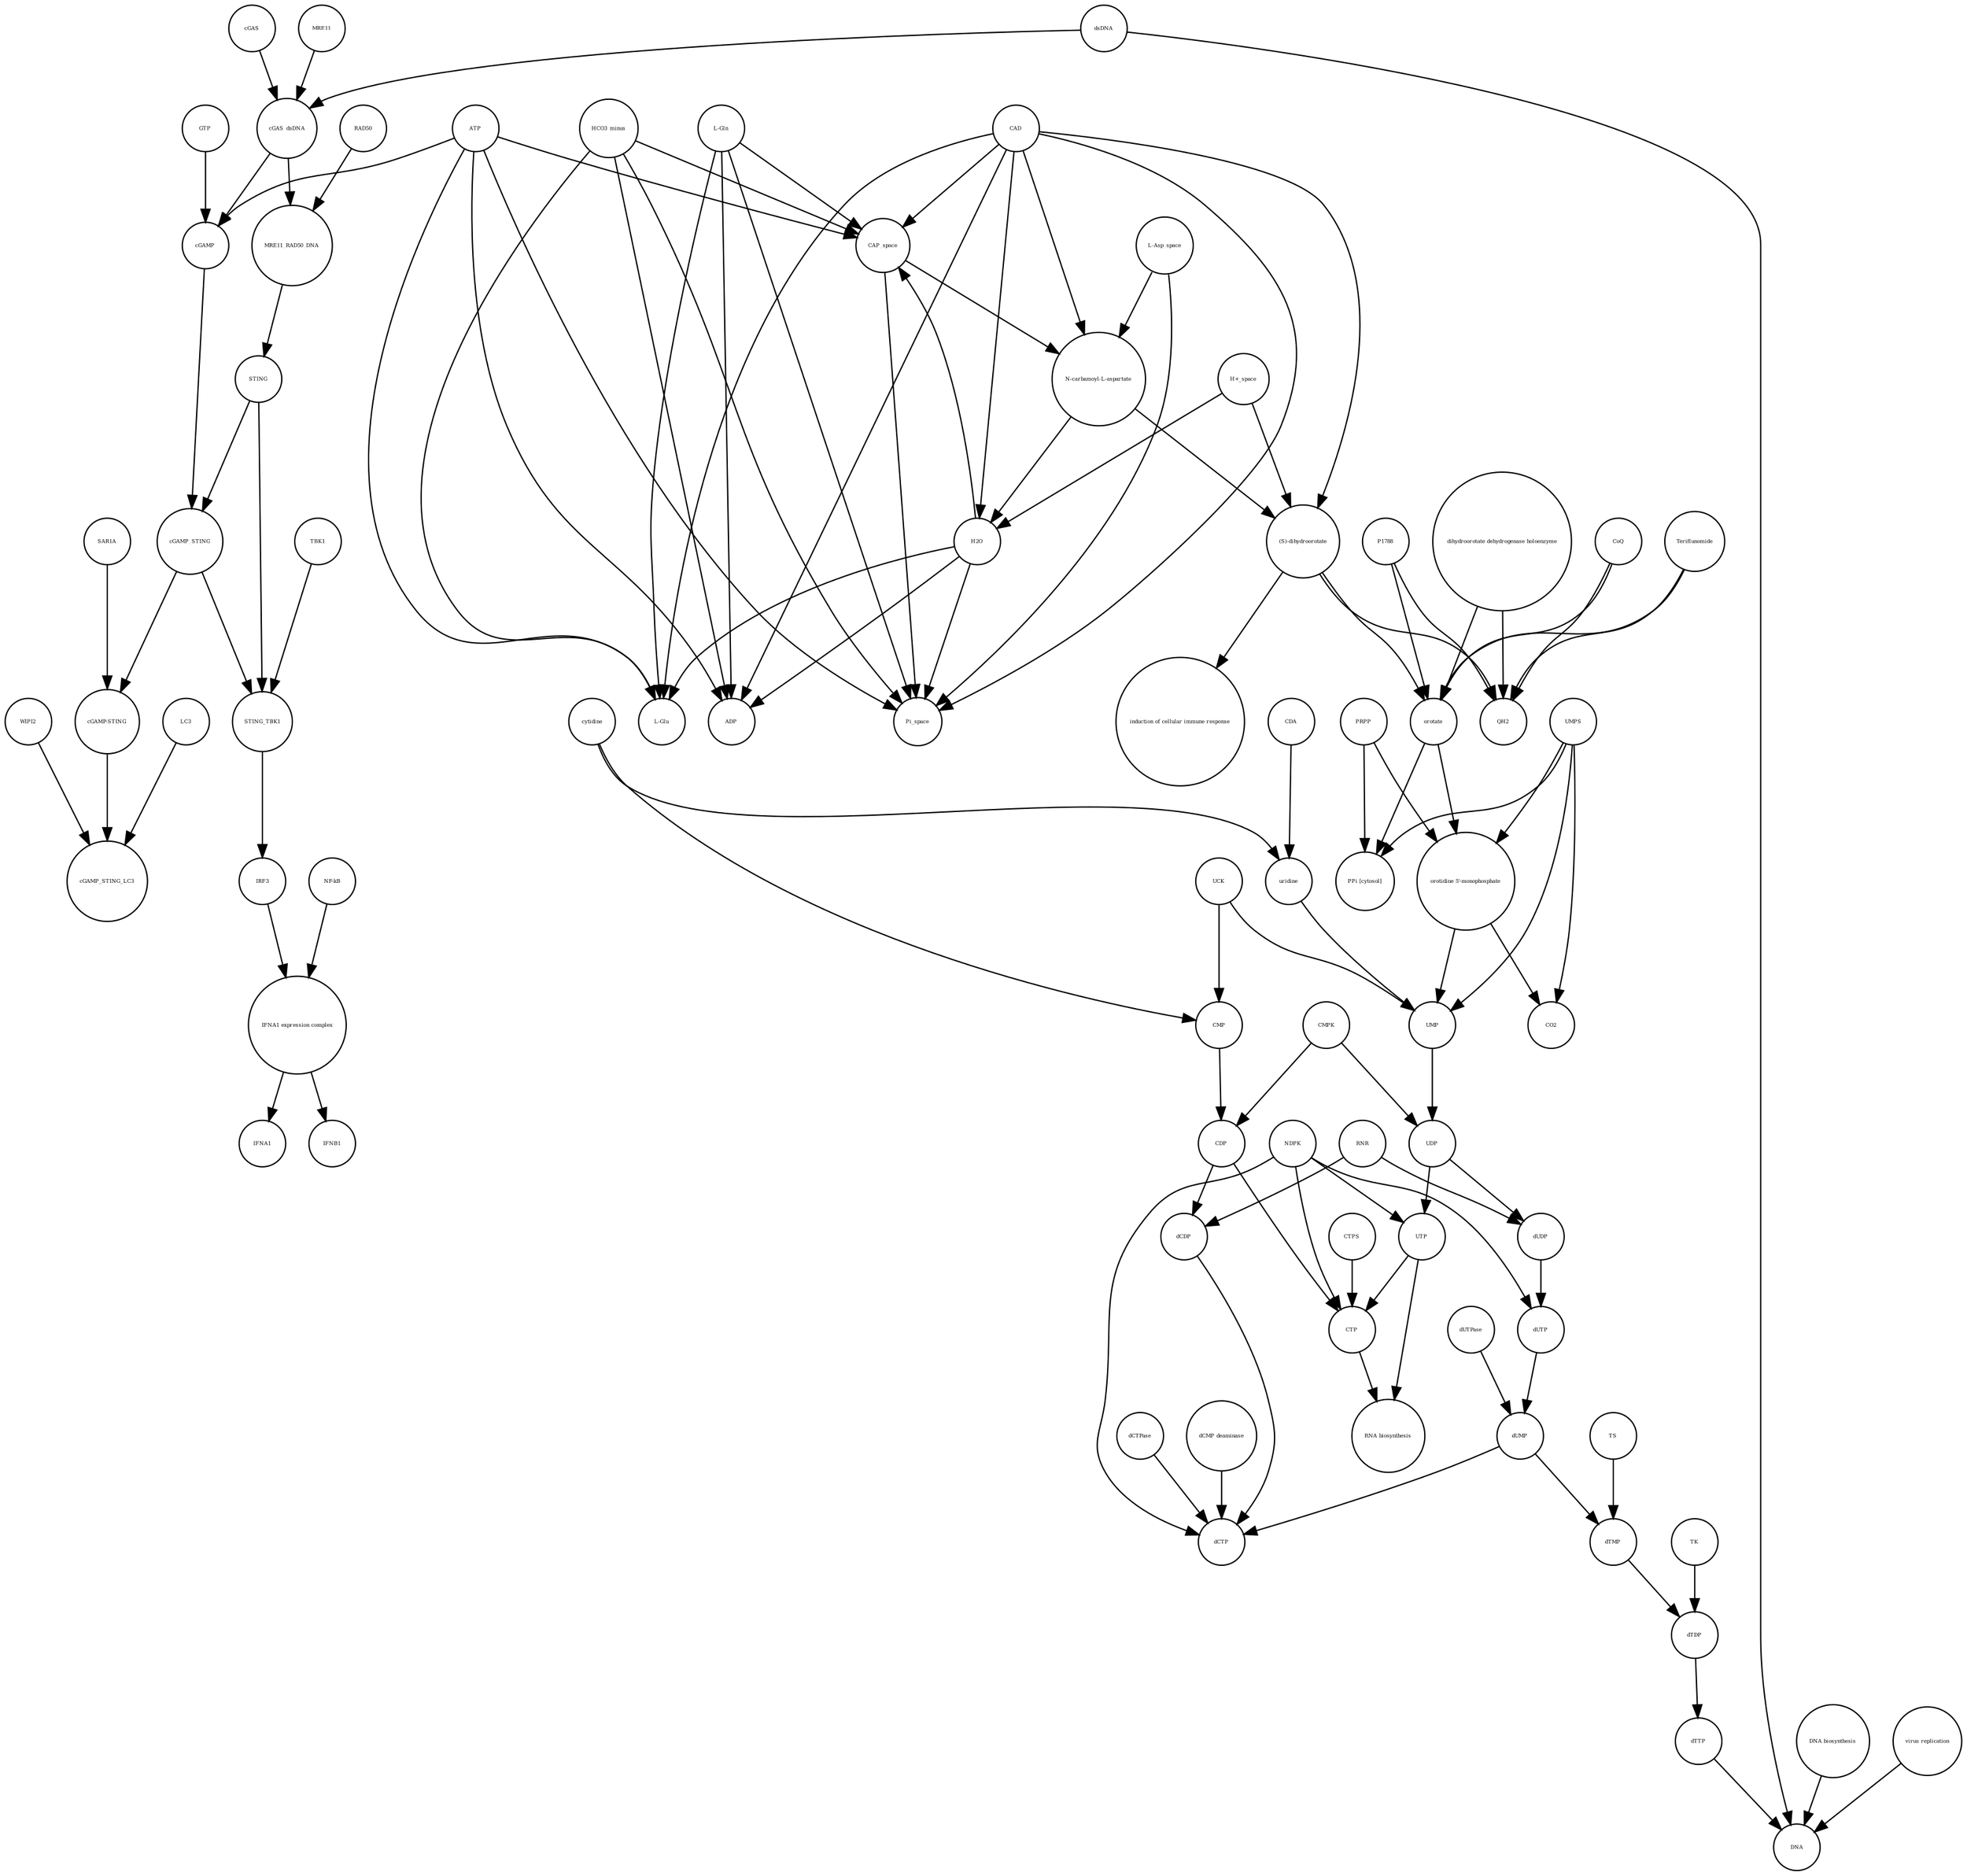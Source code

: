 strict digraph  {
UTP [annotation="", bipartite=0, cls="simple chemical", fontsize=4, label=UTP, shape=circle];
"RNA biosynthesis" [annotation="urn_miriam_obo.go_GO%3A0032774", bipartite=0, cls=phenotype, fontsize=4, label="RNA biosynthesis", shape=circle];
CTP [annotation="", bipartite=0, cls="simple chemical", fontsize=4, label=CTP, shape=circle];
"(S)-dihydroorotate" [annotation="", bipartite=0, cls="simple chemical", fontsize=4, label="(S)-dihydroorotate", shape=circle];
"induction of cellular immune response" [annotation="", bipartite=0, cls=phenotype, fontsize=4, label="induction of cellular immune response", shape=circle];
dCDP [annotation="", bipartite=0, cls="simple chemical", fontsize=4, label=dCDP, shape=circle];
"orotidine 5'-monophosphate" [annotation="", bipartite=0, cls="simple chemical", fontsize=4, label="orotidine 5'-monophosphate", shape=circle];
UMPS [annotation="", bipartite=0, cls="macromolecule multimer", fontsize=4, label=UMPS, shape=circle];
STING_TBK1 [annotation="", bipartite=0, cls=complex, fontsize=4, label=STING_TBK1, shape=circle];
LC3 [annotation="", bipartite=0, cls=macromolecule, fontsize=4, label=LC3, shape=circle];
orotate [annotation="", bipartite=0, cls="simple chemical", fontsize=4, label=orotate, shape=circle];
dUMP [annotation="", bipartite=0, cls="simple chemical", fontsize=4, label=dUMP, shape=circle];
RNR [annotation="", bipartite=0, cls=macromolecule, fontsize=4, label=RNR, shape=circle];
UCK [annotation="", bipartite=0, cls=macromolecule, fontsize=4, label=UCK, shape=circle];
UDP [annotation="", bipartite=0, cls="simple chemical", fontsize=4, label=UDP, shape=circle];
dCTPase [annotation="", bipartite=0, cls=macromolecule, fontsize=4, label=dCTPase, shape=circle];
dTMP [annotation="", bipartite=0, cls="simple chemical", fontsize=4, label=dTMP, shape=circle];
dTTP [annotation="", bipartite=0, cls="simple chemical", fontsize=4, label=dTTP, shape=circle];
cGAS_dsDNA [annotation="", bipartite=0, cls=complex, fontsize=4, label=cGAS_dsDNA, shape=circle];
dTDP [annotation="", bipartite=0, cls="simple chemical", fontsize=4, label=dTDP, shape=circle];
cGAMP_STING [annotation="", bipartite=0, cls=complex, fontsize=4, label=cGAMP_STING, shape=circle];
SAR1A [annotation="", bipartite=0, cls=macromolecule, fontsize=4, label=SAR1A, shape=circle];
cGAMP_STING_LC3 [annotation="", bipartite=0, cls=complex, fontsize=4, label=cGAMP_STING_LC3, shape=circle];
Teriflunomide [annotation="", bipartite=0, cls="simple chemical", fontsize=4, label=Teriflunomide, shape=circle];
P1788 [annotation="", bipartite=0, cls="simple chemical", fontsize=4, label=P1788, shape=circle];
NDPK [annotation="", bipartite=0, cls=macromolecule, fontsize=4, label=NDPK, shape=circle];
H2O [annotation="", bipartite=0, cls="simple chemical", fontsize=4, label=H2O, shape=circle];
cGAMP [annotation="", bipartite=0, cls="simple chemical", fontsize=4, label=cGAMP, shape=circle];
CMPK [annotation="", bipartite=0, cls=macromolecule, fontsize=4, label=CMPK, shape=circle];
cGAS [annotation="", bipartite=0, cls=macromolecule, fontsize=4, label=cGAS, shape=circle];
CTPS [annotation="", bipartite=0, cls=macromolecule, fontsize=4, label=CTPS, shape=circle];
"L-Glu" [annotation="", bipartite=0, cls="simple chemical", fontsize=4, label="L-Glu", shape=circle];
Pi_space [annotation="", bipartite=0, cls="simple chemical", fontsize=4, label=Pi_space, shape=circle];
TBK1 [annotation="", bipartite=0, cls=macromolecule, fontsize=4, label=TBK1, shape=circle];
MRE11 [annotation="", bipartite=0, cls="macromolecule multimer", fontsize=4, label=MRE11, shape=circle];
ADP [annotation="", bipartite=0, cls="simple chemical", fontsize=4, label=ADP, shape=circle];
RAD50 [annotation="", bipartite=0, cls="macromolecule multimer", fontsize=4, label=RAD50, shape=circle];
"cGAMP-STING" [annotation="", bipartite=0, cls=complex, fontsize=4, label="cGAMP-STING", shape=circle];
QH2 [annotation="", bipartite=0, cls="simple chemical", fontsize=4, label=QH2, shape=circle];
dsDNA [annotation="", bipartite=0, cls="simple chemical", fontsize=4, label=dsDNA, shape=circle];
IFNB1 [annotation="", bipartite=0, cls="nucleic acid feature", fontsize=4, label=IFNB1, shape=circle];
UMP [annotation="", bipartite=0, cls="simple chemical", fontsize=4, label=UMP, shape=circle];
dUTPase [annotation="", bipartite=0, cls=macromolecule, fontsize=4, label=dUTPase, shape=circle];
IFNA1 [annotation="", bipartite=0, cls="nucleic acid feature", fontsize=4, label=IFNA1, shape=circle];
"N-carbamoyl-L-aspartate" [annotation="", bipartite=0, cls="simple chemical", fontsize=4, label="N-carbamoyl-L-aspartate", shape=circle];
"PPi [cytosol]" [annotation="", bipartite=0, cls="simple chemical", fontsize=4, label="PPi [cytosol]", shape=circle];
TS [annotation="", bipartite=0, cls=macromolecule, fontsize=4, label=TS, shape=circle];
CO2 [annotation="", bipartite=0, cls="simple chemical", fontsize=4, label=CO2, shape=circle];
ATP [annotation="", bipartite=0, cls="simple chemical", fontsize=4, label=ATP, shape=circle];
CDP [annotation="", bipartite=0, cls="simple chemical", fontsize=4, label=CDP, shape=circle];
dCTP [annotation="", bipartite=0, cls="simple chemical", fontsize=4, label=dCTP, shape=circle];
"NF-kB" [annotation="", bipartite=0, cls=complex, fontsize=4, label="NF-kB", shape=circle];
dUDP [annotation="", bipartite=0, cls="simple chemical", fontsize=4, label=dUDP, shape=circle];
IRF3 [annotation="", bipartite=0, cls="macromolecule multimer", fontsize=4, label=IRF3, shape=circle];
"dCMP deaminase" [annotation="", bipartite=0, cls=macromolecule, fontsize=4, label="dCMP deaminase", shape=circle];
WIPI2 [annotation="", bipartite=0, cls=macromolecule, fontsize=4, label=WIPI2, shape=circle];
STING [annotation="", bipartite=0, cls="macromolecule multimer", fontsize=4, label=STING, shape=circle];
"IFNA1 expression complex" [annotation="", bipartite=0, cls=complex, fontsize=4, label="IFNA1 expression complex", shape=circle];
MRE11_RAD50_DNA [annotation="", bipartite=0, cls=complex, fontsize=4, label=MRE11_RAD50_DNA, shape=circle];
"L-Asp_space" [annotation="", bipartite=0, cls="simple chemical", fontsize=4, label="L-Asp_space", shape=circle];
"DNA biosynthesis" [annotation="urn_miriam_obo.go_GO%3A0071897", bipartite=0, cls=phenotype, fontsize=4, label="DNA biosynthesis", shape=circle];
CAP_space [annotation="", bipartite=0, cls="simple chemical", fontsize=4, label=CAP_space, shape=circle];
TK [annotation="", bipartite=0, cls=macromolecule, fontsize=4, label=TK, shape=circle];
"dihydroorotate dehydrogenase holoenzyme" [annotation="", bipartite=0, cls="simple chemical", fontsize=4, label="dihydroorotate dehydrogenase holoenzyme", shape=circle];
"virus replication" [annotation="", bipartite=0, cls=phenotype, fontsize=4, label="virus replication", shape=circle];
cytidine [annotation="", bipartite=0, cls="simple chemical", fontsize=4, label=cytidine, shape=circle];
CDA [annotation="", bipartite=0, cls=macromolecule, fontsize=4, label=CDA, shape=circle];
CAD [annotation="", bipartite=0, cls=macromolecule, fontsize=4, label=CAD, shape=circle];
CMP [annotation="", bipartite=0, cls="simple chemical", fontsize=4, label=CMP, shape=circle];
dUTP [annotation="", bipartite=0, cls="simple chemical", fontsize=4, label=dUTP, shape=circle];
"H+_space" [annotation="", bipartite=0, cls="simple chemical", fontsize=4, label="H+_space", shape=circle];
PRPP [annotation="", bipartite=0, cls="simple chemical", fontsize=4, label=PRPP, shape=circle];
DNA [annotation="", bipartite=0, cls="nucleic acid feature", fontsize=4, label=DNA, shape=circle];
uridine [annotation="", bipartite=0, cls="simple chemical", fontsize=4, label=uridine, shape=circle];
GTP [annotation="", bipartite=0, cls="simple chemical", fontsize=4, label=GTP, shape=circle];
"L-Gln" [annotation="", bipartite=0, cls="simple chemical", fontsize=4, label="L-Gln", shape=circle];
CoQ [annotation="", bipartite=0, cls="simple chemical", fontsize=4, label=CoQ, shape=circle];
HCO3_minus [annotation="", bipartite=0, cls="simple chemical", fontsize=4, label=HCO3_minus, shape=circle];
UTP -> "RNA biosynthesis"  [annotation="", interaction_type="necessary stimulation"];
UTP -> CTP  [annotation="", interaction_type=production];
CTP -> "RNA biosynthesis"  [annotation="", interaction_type="necessary stimulation"];
"(S)-dihydroorotate" -> "induction of cellular immune response"  [annotation="", interaction_type="necessary stimulation"];
"(S)-dihydroorotate" -> orotate  [annotation="", interaction_type=production];
"(S)-dihydroorotate" -> QH2  [annotation="", interaction_type=production];
dCDP -> dCTP  [annotation="", interaction_type=production];
"orotidine 5'-monophosphate" -> CO2  [annotation="", interaction_type=production];
"orotidine 5'-monophosphate" -> UMP  [annotation="", interaction_type=production];
UMPS -> CO2  [annotation=urn_miriam_reactome_REACT_1698, interaction_type=catalysis];
UMPS -> UMP  [annotation=urn_miriam_reactome_REACT_1698, interaction_type=catalysis];
UMPS -> "orotidine 5'-monophosphate"  [annotation=urn_miriam_reactome_REACT_1698, interaction_type=catalysis];
UMPS -> "PPi [cytosol]"  [annotation=urn_miriam_reactome_REACT_1698, interaction_type=catalysis];
STING_TBK1 -> IRF3  [annotation="", interaction_type=catalysis];
LC3 -> cGAMP_STING_LC3  [annotation="", interaction_type=production];
orotate -> "orotidine 5'-monophosphate"  [annotation="", interaction_type=production];
orotate -> "PPi [cytosol]"  [annotation="", interaction_type=production];
dUMP -> dTMP  [annotation="", interaction_type=production];
dUMP -> dCTP  [annotation="", interaction_type=production];
RNR -> dCDP  [annotation="", interaction_type=catalysis];
RNR -> dUDP  [annotation="", interaction_type=catalysis];
UCK -> CMP  [annotation="", interaction_type=catalysis];
UCK -> UMP  [annotation="", interaction_type=catalysis];
UDP -> UTP  [annotation="", interaction_type=production];
UDP -> dUDP  [annotation="", interaction_type=production];
dCTPase -> dCTP  [annotation="", interaction_type=catalysis];
dTMP -> dTDP  [annotation="", interaction_type=production];
dTTP -> DNA  [annotation="", interaction_type=production];
cGAS_dsDNA -> MRE11_RAD50_DNA  [annotation="", interaction_type=production];
cGAS_dsDNA -> cGAMP  [annotation="", interaction_type=catalysis];
dTDP -> dTTP  [annotation="", interaction_type=production];
cGAMP_STING -> STING_TBK1  [annotation="", interaction_type=production];
cGAMP_STING -> "cGAMP-STING"  [annotation="", interaction_type=production];
SAR1A -> "cGAMP-STING"  [annotation="", interaction_type=catalysis];
Teriflunomide -> orotate  [annotation=urn_miriam_reactome_REACT_1698, interaction_type=inhibition];
Teriflunomide -> QH2  [annotation=urn_miriam_reactome_REACT_1698, interaction_type=inhibition];
P1788 -> orotate  [annotation=urn_miriam_reactome_REACT_1698, interaction_type=inhibition];
P1788 -> QH2  [annotation=urn_miriam_reactome_REACT_1698, interaction_type=inhibition];
NDPK -> dCTP  [annotation="", interaction_type=catalysis];
NDPK -> dUTP  [annotation="", interaction_type=catalysis];
NDPK -> UTP  [annotation="", interaction_type=catalysis];
NDPK -> CTP  [annotation="", interaction_type=catalysis];
H2O -> ADP  [annotation="", interaction_type=production];
H2O -> CAP_space  [annotation="", interaction_type=production];
H2O -> "L-Glu"  [annotation="", interaction_type=production];
H2O -> Pi_space  [annotation="", interaction_type=production];
cGAMP -> cGAMP_STING  [annotation="", interaction_type=production];
CMPK -> UDP  [annotation="", interaction_type=catalysis];
CMPK -> CDP  [annotation="", interaction_type=catalysis];
cGAS -> cGAS_dsDNA  [annotation="", interaction_type=production];
CTPS -> CTP  [annotation="", interaction_type=catalysis];
TBK1 -> STING_TBK1  [annotation="", interaction_type=production];
MRE11 -> cGAS_dsDNA  [annotation="", interaction_type=production];
RAD50 -> MRE11_RAD50_DNA  [annotation="", interaction_type=production];
"cGAMP-STING" -> cGAMP_STING_LC3  [annotation="", interaction_type=production];
dsDNA -> DNA  [annotation="", interaction_type=production];
dsDNA -> cGAS_dsDNA  [annotation="", interaction_type=production];
UMP -> UDP  [annotation="", interaction_type=production];
dUTPase -> dUMP  [annotation="", interaction_type=catalysis];
"N-carbamoyl-L-aspartate" -> H2O  [annotation="", interaction_type=production];
"N-carbamoyl-L-aspartate" -> "(S)-dihydroorotate"  [annotation="", interaction_type=production];
TS -> dTMP  [annotation="", interaction_type=catalysis];
ATP -> "L-Glu"  [annotation="", interaction_type=production];
ATP -> Pi_space  [annotation="", interaction_type=production];
ATP -> ADP  [annotation="", interaction_type=production];
ATP -> CAP_space  [annotation="", interaction_type=production];
ATP -> cGAMP  [annotation="", interaction_type=production];
CDP -> dCDP  [annotation="", interaction_type=production];
CDP -> CTP  [annotation="", interaction_type=production];
"NF-kB" -> "IFNA1 expression complex"  [annotation="", interaction_type=production];
dUDP -> dUTP  [annotation="", interaction_type=production];
IRF3 -> "IFNA1 expression complex"  [annotation="", interaction_type=production];
"dCMP deaminase" -> dCTP  [annotation="", interaction_type=catalysis];
WIPI2 -> cGAMP_STING_LC3  [annotation="", interaction_type=catalysis];
STING -> cGAMP_STING  [annotation="", interaction_type=production];
STING -> STING_TBK1  [annotation="", interaction_type=production];
"IFNA1 expression complex" -> IFNA1  [annotation="", interaction_type=stimulation];
"IFNA1 expression complex" -> IFNB1  [annotation="", interaction_type=stimulation];
MRE11_RAD50_DNA -> STING  [annotation="", interaction_type=catalysis];
"L-Asp_space" -> "N-carbamoyl-L-aspartate"  [annotation="", interaction_type=production];
"L-Asp_space" -> Pi_space  [annotation="", interaction_type=production];
"DNA biosynthesis" -> DNA  [annotation="", interaction_type=catalysis];
CAP_space -> "N-carbamoyl-L-aspartate"  [annotation="", interaction_type=production];
CAP_space -> Pi_space  [annotation="", interaction_type=production];
TK -> dTDP  [annotation="", interaction_type=catalysis];
"dihydroorotate dehydrogenase holoenzyme" -> orotate  [annotation=urn_miriam_reactome_REACT_1698, interaction_type=catalysis];
"dihydroorotate dehydrogenase holoenzyme" -> QH2  [annotation=urn_miriam_reactome_REACT_1698, interaction_type=catalysis];
"virus replication" -> DNA  [annotation="", interaction_type=inhibition];
cytidine -> CMP  [annotation="", interaction_type=production];
cytidine -> uridine  [annotation="", interaction_type=production];
CDA -> uridine  [annotation="", interaction_type=catalysis];
CAD -> "(S)-dihydroorotate"  [annotation=urn_miriam_reactome_REACT_1698, interaction_type=catalysis];
CAD -> H2O  [annotation=urn_miriam_reactome_REACT_1698, interaction_type=catalysis];
CAD -> "L-Glu"  [annotation=urn_miriam_reactome_REACT_1698, interaction_type=catalysis];
CAD -> Pi_space  [annotation=urn_miriam_reactome_REACT_1698, interaction_type=catalysis];
CAD -> ADP  [annotation=urn_miriam_reactome_REACT_1698, interaction_type=catalysis];
CAD -> CAP_space  [annotation=urn_miriam_reactome_REACT_1698, interaction_type=catalysis];
CAD -> "N-carbamoyl-L-aspartate"  [annotation=urn_miriam_reactome_REACT_1698, interaction_type=catalysis];
CMP -> CDP  [annotation="", interaction_type=production];
dUTP -> dUMP  [annotation="", interaction_type=production];
"H+_space" -> H2O  [annotation="", interaction_type=production];
"H+_space" -> "(S)-dihydroorotate"  [annotation="", interaction_type=production];
PRPP -> "orotidine 5'-monophosphate"  [annotation="", interaction_type=production];
PRPP -> "PPi [cytosol]"  [annotation="", interaction_type=production];
uridine -> UMP  [annotation="", interaction_type=production];
GTP -> cGAMP  [annotation="", interaction_type=production];
"L-Gln" -> ADP  [annotation="", interaction_type=production];
"L-Gln" -> CAP_space  [annotation="", interaction_type=production];
"L-Gln" -> "L-Glu"  [annotation="", interaction_type=production];
"L-Gln" -> Pi_space  [annotation="", interaction_type=production];
CoQ -> orotate  [annotation="", interaction_type=production];
CoQ -> QH2  [annotation="", interaction_type=production];
HCO3_minus -> ADP  [annotation="", interaction_type=production];
HCO3_minus -> CAP_space  [annotation="", interaction_type=production];
HCO3_minus -> "L-Glu"  [annotation="", interaction_type=production];
HCO3_minus -> Pi_space  [annotation="", interaction_type=production];
}
